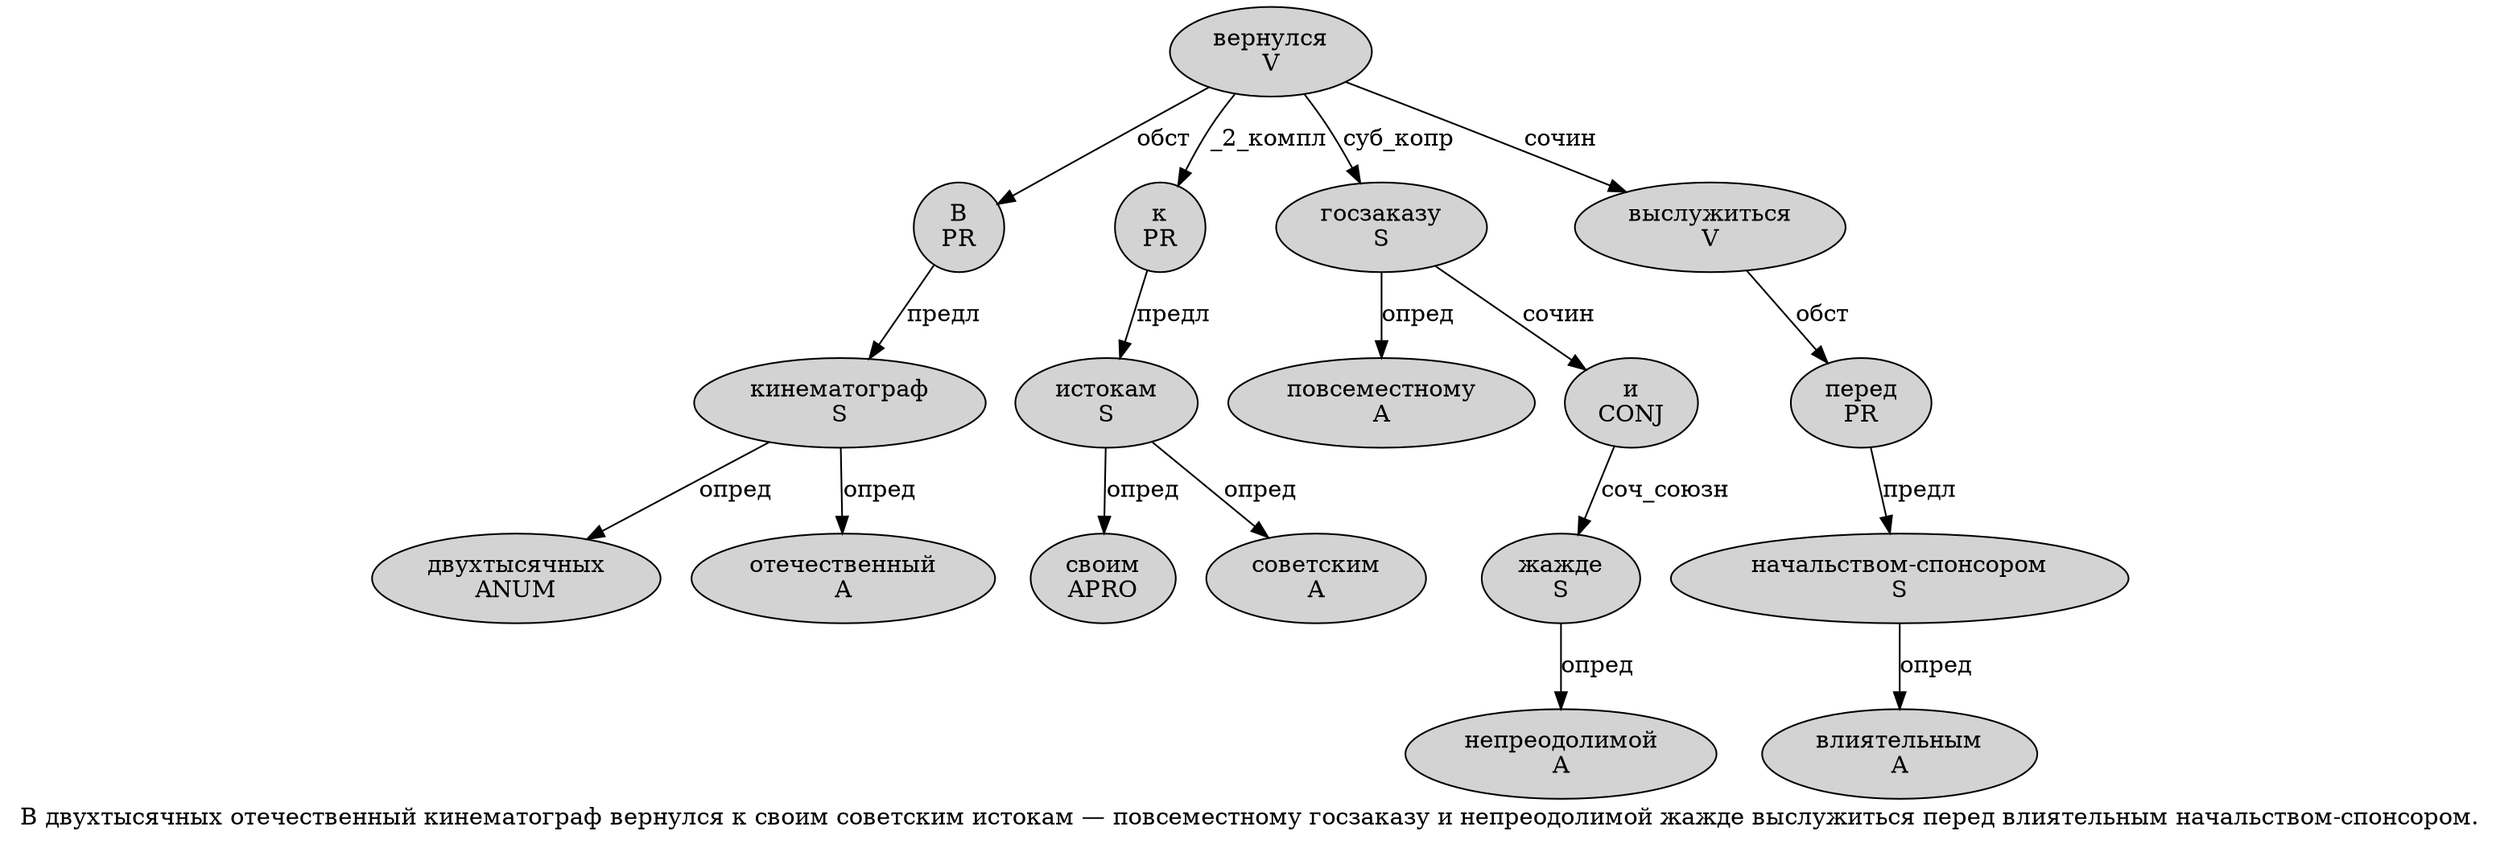 digraph SENTENCE_3652 {
	graph [label="В двухтысячных отечественный кинематограф вернулся к своим советским истокам — повсеместному госзаказу и непреодолимой жажде выслужиться перед влиятельным начальством-спонсором."]
	node [style=filled]
		0 [label="В
PR" color="" fillcolor=lightgray penwidth=1 shape=ellipse]
		1 [label="двухтысячных
ANUM" color="" fillcolor=lightgray penwidth=1 shape=ellipse]
		2 [label="отечественный
A" color="" fillcolor=lightgray penwidth=1 shape=ellipse]
		3 [label="кинематограф
S" color="" fillcolor=lightgray penwidth=1 shape=ellipse]
		4 [label="вернулся
V" color="" fillcolor=lightgray penwidth=1 shape=ellipse]
		5 [label="к
PR" color="" fillcolor=lightgray penwidth=1 shape=ellipse]
		6 [label="своим
APRO" color="" fillcolor=lightgray penwidth=1 shape=ellipse]
		7 [label="советским
A" color="" fillcolor=lightgray penwidth=1 shape=ellipse]
		8 [label="истокам
S" color="" fillcolor=lightgray penwidth=1 shape=ellipse]
		10 [label="повсеместному
A" color="" fillcolor=lightgray penwidth=1 shape=ellipse]
		11 [label="госзаказу
S" color="" fillcolor=lightgray penwidth=1 shape=ellipse]
		12 [label="и
CONJ" color="" fillcolor=lightgray penwidth=1 shape=ellipse]
		13 [label="непреодолимой
A" color="" fillcolor=lightgray penwidth=1 shape=ellipse]
		14 [label="жажде
S" color="" fillcolor=lightgray penwidth=1 shape=ellipse]
		15 [label="выслужиться
V" color="" fillcolor=lightgray penwidth=1 shape=ellipse]
		16 [label="перед
PR" color="" fillcolor=lightgray penwidth=1 shape=ellipse]
		17 [label="влиятельным
A" color="" fillcolor=lightgray penwidth=1 shape=ellipse]
		18 [label="начальством-спонсором
S" color="" fillcolor=lightgray penwidth=1 shape=ellipse]
			11 -> 10 [label="опред"]
			11 -> 12 [label="сочин"]
			16 -> 18 [label="предл"]
			3 -> 1 [label="опред"]
			3 -> 2 [label="опред"]
			5 -> 8 [label="предл"]
			8 -> 6 [label="опред"]
			8 -> 7 [label="опред"]
			12 -> 14 [label="соч_союзн"]
			4 -> 0 [label="обст"]
			4 -> 5 [label="_2_компл"]
			4 -> 11 [label="суб_копр"]
			4 -> 15 [label="сочин"]
			15 -> 16 [label="обст"]
			18 -> 17 [label="опред"]
			14 -> 13 [label="опред"]
			0 -> 3 [label="предл"]
}
